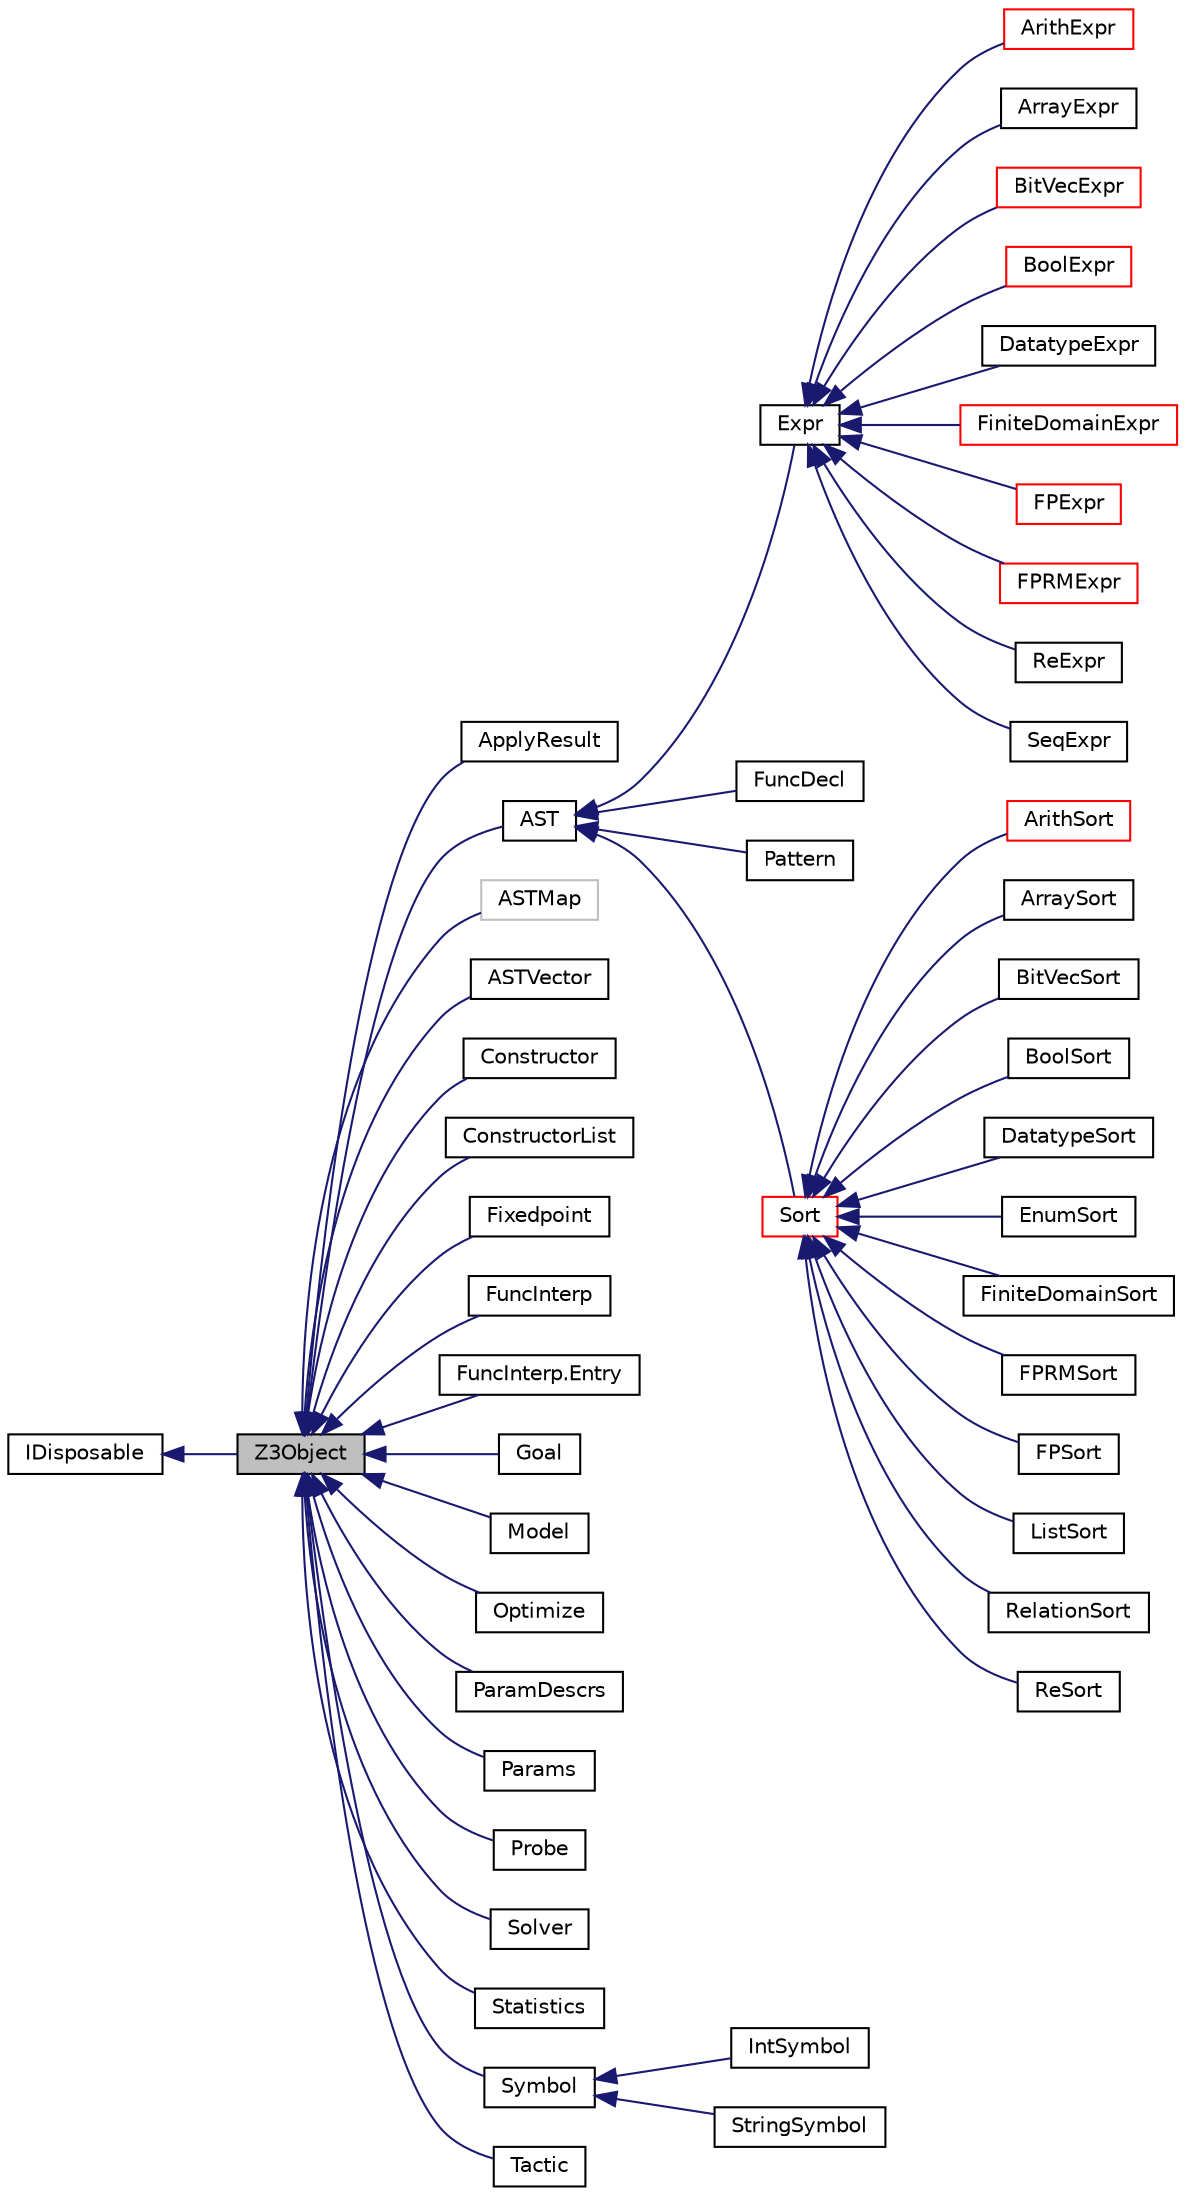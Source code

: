 digraph "Z3Object"
{
  edge [fontname="Helvetica",fontsize="10",labelfontname="Helvetica",labelfontsize="10"];
  node [fontname="Helvetica",fontsize="10",shape=record];
  rankdir="LR";
  Node0 [label="Z3Object",height=0.2,width=0.4,color="black", fillcolor="grey75", style="filled", fontcolor="black"];
  Node1 -> Node0 [dir="back",color="midnightblue",fontsize="10",style="solid",fontname="Helvetica"];
  Node1 [label="IDisposable",height=0.2,width=0.4,color="black", fillcolor="white", style="filled",URL="$class_i_disposable.html"];
  Node0 -> Node2 [dir="back",color="midnightblue",fontsize="10",style="solid",fontname="Helvetica"];
  Node2 [label="ApplyResult",height=0.2,width=0.4,color="black", fillcolor="white", style="filled",URL="$class_microsoft_1_1_z3_1_1_apply_result.html",tooltip="ApplyResult objects represent the result of an application of a tactic to a goal. It contains the sub..."];
  Node0 -> Node3 [dir="back",color="midnightblue",fontsize="10",style="solid",fontname="Helvetica"];
  Node3 [label="AST",height=0.2,width=0.4,color="black", fillcolor="white", style="filled",URL="$class_microsoft_1_1_z3_1_1_a_s_t.html",tooltip="The abstract syntax tree (AST) class. "];
  Node3 -> Node4 [dir="back",color="midnightblue",fontsize="10",style="solid",fontname="Helvetica"];
  Node4 [label="Expr",height=0.2,width=0.4,color="black", fillcolor="white", style="filled",URL="$class_microsoft_1_1_z3_1_1_expr.html",tooltip="Expressions are terms. "];
  Node4 -> Node5 [dir="back",color="midnightblue",fontsize="10",style="solid",fontname="Helvetica"];
  Node5 [label="ArithExpr",height=0.2,width=0.4,color="red", fillcolor="white", style="filled",URL="$class_microsoft_1_1_z3_1_1_arith_expr.html",tooltip="Arithmetic expressions (int/real) "];
  Node4 -> Node11 [dir="back",color="midnightblue",fontsize="10",style="solid",fontname="Helvetica"];
  Node11 [label="ArrayExpr",height=0.2,width=0.4,color="black", fillcolor="white", style="filled",URL="$class_microsoft_1_1_z3_1_1_array_expr.html",tooltip="Array expressions "];
  Node4 -> Node12 [dir="back",color="midnightblue",fontsize="10",style="solid",fontname="Helvetica"];
  Node12 [label="BitVecExpr",height=0.2,width=0.4,color="red", fillcolor="white", style="filled",URL="$class_microsoft_1_1_z3_1_1_bit_vec_expr.html",tooltip="Bit-vector expressions "];
  Node4 -> Node14 [dir="back",color="midnightblue",fontsize="10",style="solid",fontname="Helvetica"];
  Node14 [label="BoolExpr",height=0.2,width=0.4,color="red", fillcolor="white", style="filled",URL="$class_microsoft_1_1_z3_1_1_bool_expr.html",tooltip="Boolean expressions "];
  Node4 -> Node16 [dir="back",color="midnightblue",fontsize="10",style="solid",fontname="Helvetica"];
  Node16 [label="DatatypeExpr",height=0.2,width=0.4,color="black", fillcolor="white", style="filled",URL="$class_microsoft_1_1_z3_1_1_datatype_expr.html",tooltip="Datatype expressions "];
  Node4 -> Node17 [dir="back",color="midnightblue",fontsize="10",style="solid",fontname="Helvetica"];
  Node17 [label="FiniteDomainExpr",height=0.2,width=0.4,color="red", fillcolor="white", style="filled",URL="$class_microsoft_1_1_z3_1_1_finite_domain_expr.html",tooltip="Finite-domain expressions "];
  Node4 -> Node19 [dir="back",color="midnightblue",fontsize="10",style="solid",fontname="Helvetica"];
  Node19 [label="FPExpr",height=0.2,width=0.4,color="red", fillcolor="white", style="filled",URL="$class_microsoft_1_1_z3_1_1_f_p_expr.html",tooltip="FloatingPoint Expressions "];
  Node4 -> Node21 [dir="back",color="midnightblue",fontsize="10",style="solid",fontname="Helvetica"];
  Node21 [label="FPRMExpr",height=0.2,width=0.4,color="red", fillcolor="white", style="filled",URL="$class_microsoft_1_1_z3_1_1_f_p_r_m_expr.html",tooltip="FloatingPoint RoundingMode Expressions "];
  Node4 -> Node23 [dir="back",color="midnightblue",fontsize="10",style="solid",fontname="Helvetica"];
  Node23 [label="ReExpr",height=0.2,width=0.4,color="black", fillcolor="white", style="filled",URL="$class_microsoft_1_1_z3_1_1_re_expr.html",tooltip="Regular expression expressions "];
  Node4 -> Node24 [dir="back",color="midnightblue",fontsize="10",style="solid",fontname="Helvetica"];
  Node24 [label="SeqExpr",height=0.2,width=0.4,color="black", fillcolor="white", style="filled",URL="$class_microsoft_1_1_z3_1_1_seq_expr.html",tooltip="Sequence expressions "];
  Node3 -> Node25 [dir="back",color="midnightblue",fontsize="10",style="solid",fontname="Helvetica"];
  Node25 [label="FuncDecl",height=0.2,width=0.4,color="black", fillcolor="white", style="filled",URL="$class_microsoft_1_1_z3_1_1_func_decl.html",tooltip="Function declarations. "];
  Node3 -> Node26 [dir="back",color="midnightblue",fontsize="10",style="solid",fontname="Helvetica"];
  Node26 [label="Pattern",height=0.2,width=0.4,color="black", fillcolor="white", style="filled",URL="$class_microsoft_1_1_z3_1_1_pattern.html",tooltip="Patterns comprise a list of terms. The list should be non-empty. If the list comprises of more than o..."];
  Node3 -> Node27 [dir="back",color="midnightblue",fontsize="10",style="solid",fontname="Helvetica"];
  Node27 [label="Sort",height=0.2,width=0.4,color="red", fillcolor="white", style="filled",URL="$class_microsoft_1_1_z3_1_1_sort.html",tooltip="The Sort class implements type information for ASTs. "];
  Node27 -> Node28 [dir="back",color="midnightblue",fontsize="10",style="solid",fontname="Helvetica"];
  Node28 [label="ArithSort",height=0.2,width=0.4,color="red", fillcolor="white", style="filled",URL="$class_microsoft_1_1_z3_1_1_arith_sort.html",tooltip="An arithmetic sort, i.e., Int or Real. "];
  Node27 -> Node31 [dir="back",color="midnightblue",fontsize="10",style="solid",fontname="Helvetica"];
  Node31 [label="ArraySort",height=0.2,width=0.4,color="black", fillcolor="white", style="filled",URL="$class_microsoft_1_1_z3_1_1_array_sort.html",tooltip="Array sorts. "];
  Node27 -> Node32 [dir="back",color="midnightblue",fontsize="10",style="solid",fontname="Helvetica"];
  Node32 [label="BitVecSort",height=0.2,width=0.4,color="black", fillcolor="white", style="filled",URL="$class_microsoft_1_1_z3_1_1_bit_vec_sort.html",tooltip="Bit-vector sorts. "];
  Node27 -> Node33 [dir="back",color="midnightblue",fontsize="10",style="solid",fontname="Helvetica"];
  Node33 [label="BoolSort",height=0.2,width=0.4,color="black", fillcolor="white", style="filled",URL="$class_microsoft_1_1_z3_1_1_bool_sort.html",tooltip="A Boolean sort. "];
  Node27 -> Node34 [dir="back",color="midnightblue",fontsize="10",style="solid",fontname="Helvetica"];
  Node34 [label="DatatypeSort",height=0.2,width=0.4,color="black", fillcolor="white", style="filled",URL="$class_microsoft_1_1_z3_1_1_datatype_sort.html",tooltip="Datatype sorts. "];
  Node27 -> Node35 [dir="back",color="midnightblue",fontsize="10",style="solid",fontname="Helvetica"];
  Node35 [label="EnumSort",height=0.2,width=0.4,color="black", fillcolor="white", style="filled",URL="$class_microsoft_1_1_z3_1_1_enum_sort.html",tooltip="Enumeration sorts. "];
  Node27 -> Node36 [dir="back",color="midnightblue",fontsize="10",style="solid",fontname="Helvetica"];
  Node36 [label="FiniteDomainSort",height=0.2,width=0.4,color="black", fillcolor="white", style="filled",URL="$class_microsoft_1_1_z3_1_1_finite_domain_sort.html",tooltip="Finite domain sorts. "];
  Node27 -> Node37 [dir="back",color="midnightblue",fontsize="10",style="solid",fontname="Helvetica"];
  Node37 [label="FPRMSort",height=0.2,width=0.4,color="black", fillcolor="white", style="filled",URL="$class_microsoft_1_1_z3_1_1_f_p_r_m_sort.html",tooltip="The FloatingPoint RoundingMode sort "];
  Node27 -> Node38 [dir="back",color="midnightblue",fontsize="10",style="solid",fontname="Helvetica"];
  Node38 [label="FPSort",height=0.2,width=0.4,color="black", fillcolor="white", style="filled",URL="$class_microsoft_1_1_z3_1_1_f_p_sort.html",tooltip="FloatingPoint sort "];
  Node27 -> Node39 [dir="back",color="midnightblue",fontsize="10",style="solid",fontname="Helvetica"];
  Node39 [label="ListSort",height=0.2,width=0.4,color="black", fillcolor="white", style="filled",URL="$class_microsoft_1_1_z3_1_1_list_sort.html",tooltip="List sorts. "];
  Node27 -> Node40 [dir="back",color="midnightblue",fontsize="10",style="solid",fontname="Helvetica"];
  Node40 [label="RelationSort",height=0.2,width=0.4,color="black", fillcolor="white", style="filled",URL="$class_microsoft_1_1_z3_1_1_relation_sort.html",tooltip="Relation sorts. "];
  Node27 -> Node41 [dir="back",color="midnightblue",fontsize="10",style="solid",fontname="Helvetica"];
  Node41 [label="ReSort",height=0.2,width=0.4,color="black", fillcolor="white", style="filled",URL="$class_microsoft_1_1_z3_1_1_re_sort.html",tooltip="A regular expression sort "];
  Node0 -> Node46 [dir="back",color="midnightblue",fontsize="10",style="solid",fontname="Helvetica"];
  Node46 [label="ASTMap",height=0.2,width=0.4,color="grey75", fillcolor="white", style="filled",tooltip="Map from AST to AST "];
  Node0 -> Node47 [dir="back",color="midnightblue",fontsize="10",style="solid",fontname="Helvetica"];
  Node47 [label="ASTVector",height=0.2,width=0.4,color="black", fillcolor="white", style="filled",URL="$class_microsoft_1_1_z3_1_1_a_s_t_vector.html",tooltip="Vectors of ASTs. "];
  Node0 -> Node48 [dir="back",color="midnightblue",fontsize="10",style="solid",fontname="Helvetica"];
  Node48 [label="Constructor",height=0.2,width=0.4,color="black", fillcolor="white", style="filled",URL="$class_microsoft_1_1_z3_1_1_constructor.html",tooltip="Constructors are used for datatype sorts. "];
  Node0 -> Node49 [dir="back",color="midnightblue",fontsize="10",style="solid",fontname="Helvetica"];
  Node49 [label="ConstructorList",height=0.2,width=0.4,color="black", fillcolor="white", style="filled",URL="$class_microsoft_1_1_z3_1_1_constructor_list.html",tooltip="Lists of constructors "];
  Node0 -> Node50 [dir="back",color="midnightblue",fontsize="10",style="solid",fontname="Helvetica"];
  Node50 [label="Fixedpoint",height=0.2,width=0.4,color="black", fillcolor="white", style="filled",URL="$class_microsoft_1_1_z3_1_1_fixedpoint.html",tooltip="Object for managing fixedpoints "];
  Node0 -> Node51 [dir="back",color="midnightblue",fontsize="10",style="solid",fontname="Helvetica"];
  Node51 [label="FuncInterp",height=0.2,width=0.4,color="black", fillcolor="white", style="filled",URL="$class_microsoft_1_1_z3_1_1_func_interp.html",tooltip="A function interpretation is represented as a finite map and an &#39;else&#39; value. Each entry in the finit..."];
  Node0 -> Node52 [dir="back",color="midnightblue",fontsize="10",style="solid",fontname="Helvetica"];
  Node52 [label="FuncInterp.Entry",height=0.2,width=0.4,color="black", fillcolor="white", style="filled",URL="$class_microsoft_1_1_z3_1_1_func_interp_1_1_entry.html",tooltip="An Entry object represents an element in the finite map used to encode a function interpretation..."];
  Node0 -> Node53 [dir="back",color="midnightblue",fontsize="10",style="solid",fontname="Helvetica"];
  Node53 [label="Goal",height=0.2,width=0.4,color="black", fillcolor="white", style="filled",URL="$class_microsoft_1_1_z3_1_1_goal.html",tooltip="A goal (aka problem). A goal is essentially a set of formulas, that can be solved and/or transformed ..."];
  Node0 -> Node54 [dir="back",color="midnightblue",fontsize="10",style="solid",fontname="Helvetica"];
  Node54 [label="Model",height=0.2,width=0.4,color="black", fillcolor="white", style="filled",URL="$class_microsoft_1_1_z3_1_1_model.html",tooltip="A Model contains interpretations (assignments) of constants and functions. "];
  Node0 -> Node55 [dir="back",color="midnightblue",fontsize="10",style="solid",fontname="Helvetica"];
  Node55 [label="Optimize",height=0.2,width=0.4,color="black", fillcolor="white", style="filled",URL="$class_microsoft_1_1_z3_1_1_optimize.html",tooltip="Object for managing optimizization context "];
  Node0 -> Node56 [dir="back",color="midnightblue",fontsize="10",style="solid",fontname="Helvetica"];
  Node56 [label="ParamDescrs",height=0.2,width=0.4,color="black", fillcolor="white", style="filled",URL="$class_microsoft_1_1_z3_1_1_param_descrs.html",tooltip="A ParamDescrs describes a set of parameters. "];
  Node0 -> Node57 [dir="back",color="midnightblue",fontsize="10",style="solid",fontname="Helvetica"];
  Node57 [label="Params",height=0.2,width=0.4,color="black", fillcolor="white", style="filled",URL="$class_microsoft_1_1_z3_1_1_params.html",tooltip="A Params objects represents a configuration in the form of Symbol/value pairs. "];
  Node0 -> Node58 [dir="back",color="midnightblue",fontsize="10",style="solid",fontname="Helvetica"];
  Node58 [label="Probe",height=0.2,width=0.4,color="black", fillcolor="white", style="filled",URL="$class_microsoft_1_1_z3_1_1_probe.html",tooltip="Probes are used to inspect a goal (aka problem) and collect information that may be used to decide wh..."];
  Node0 -> Node59 [dir="back",color="midnightblue",fontsize="10",style="solid",fontname="Helvetica"];
  Node59 [label="Solver",height=0.2,width=0.4,color="black", fillcolor="white", style="filled",URL="$class_microsoft_1_1_z3_1_1_solver.html",tooltip="Solvers. "];
  Node0 -> Node60 [dir="back",color="midnightblue",fontsize="10",style="solid",fontname="Helvetica"];
  Node60 [label="Statistics",height=0.2,width=0.4,color="black", fillcolor="white", style="filled",URL="$class_microsoft_1_1_z3_1_1_statistics.html",tooltip="Objects of this class track statistical information about solvers. "];
  Node0 -> Node61 [dir="back",color="midnightblue",fontsize="10",style="solid",fontname="Helvetica"];
  Node61 [label="Symbol",height=0.2,width=0.4,color="black", fillcolor="white", style="filled",URL="$class_microsoft_1_1_z3_1_1_symbol.html",tooltip="Symbols are used to name several term and type constructors. "];
  Node61 -> Node62 [dir="back",color="midnightblue",fontsize="10",style="solid",fontname="Helvetica"];
  Node62 [label="IntSymbol",height=0.2,width=0.4,color="black", fillcolor="white", style="filled",URL="$class_microsoft_1_1_z3_1_1_int_symbol.html",tooltip="Numbered symbols "];
  Node61 -> Node63 [dir="back",color="midnightblue",fontsize="10",style="solid",fontname="Helvetica"];
  Node63 [label="StringSymbol",height=0.2,width=0.4,color="black", fillcolor="white", style="filled",URL="$class_microsoft_1_1_z3_1_1_string_symbol.html",tooltip="Named symbols "];
  Node0 -> Node64 [dir="back",color="midnightblue",fontsize="10",style="solid",fontname="Helvetica"];
  Node64 [label="Tactic",height=0.2,width=0.4,color="black", fillcolor="white", style="filled",URL="$class_microsoft_1_1_z3_1_1_tactic.html",tooltip="Tactics are the basic building block for creating custom solvers for specific problem domains..."];
}
